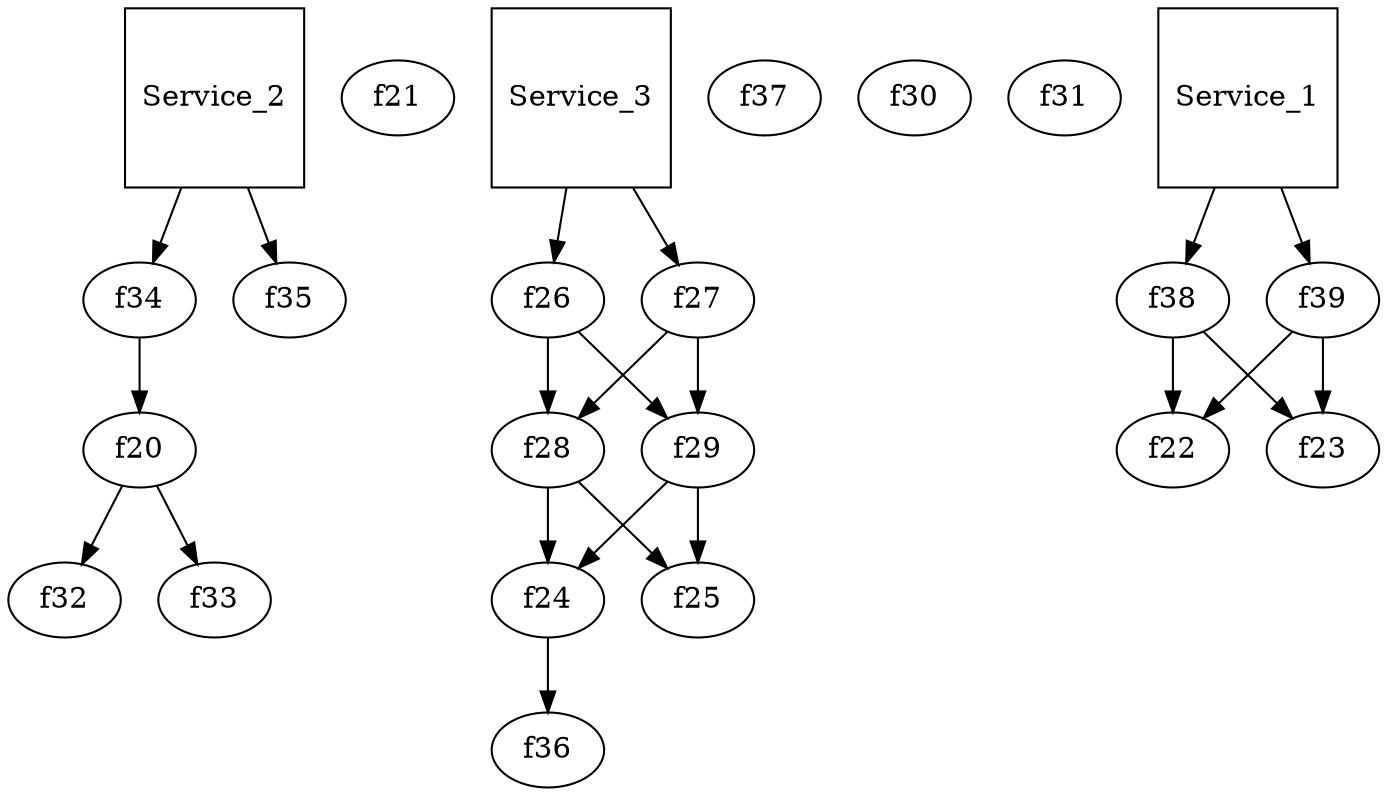 digraph System{
	f20 ; 	f21 ; 
	f36 ; 	f37 ; 
	f30 ; 	f31 ; 
	f38 ; 	f39 ; 
	f34 ; 	f35 ; 
	f32 ; 	f33 ; 
	f26 ; 	f27 ; 
	f24 ; 	f25 ; 
	f22 ; 	f23 ; 
	f28 ; 	f29 ; 
Service_1[shape=square];
 Service_1->f38; Service_1->f39; f38 -> f22;
f38 ->f23; f39 ->f23; f39 ->f22; 
Service_2[shape=square];
 Service_2->f34; Service_2->f35; f34 -> f20 -> f32;
f20 ->f33; 
Service_3[shape=square];
 Service_3->f26; Service_3->f27; f26 -> f28 -> f24 -> f36;
f26 ->f29; f27 ->f29; f27 ->f28; f28 ->f25; f29 ->f25; f29 ->f24; 
}